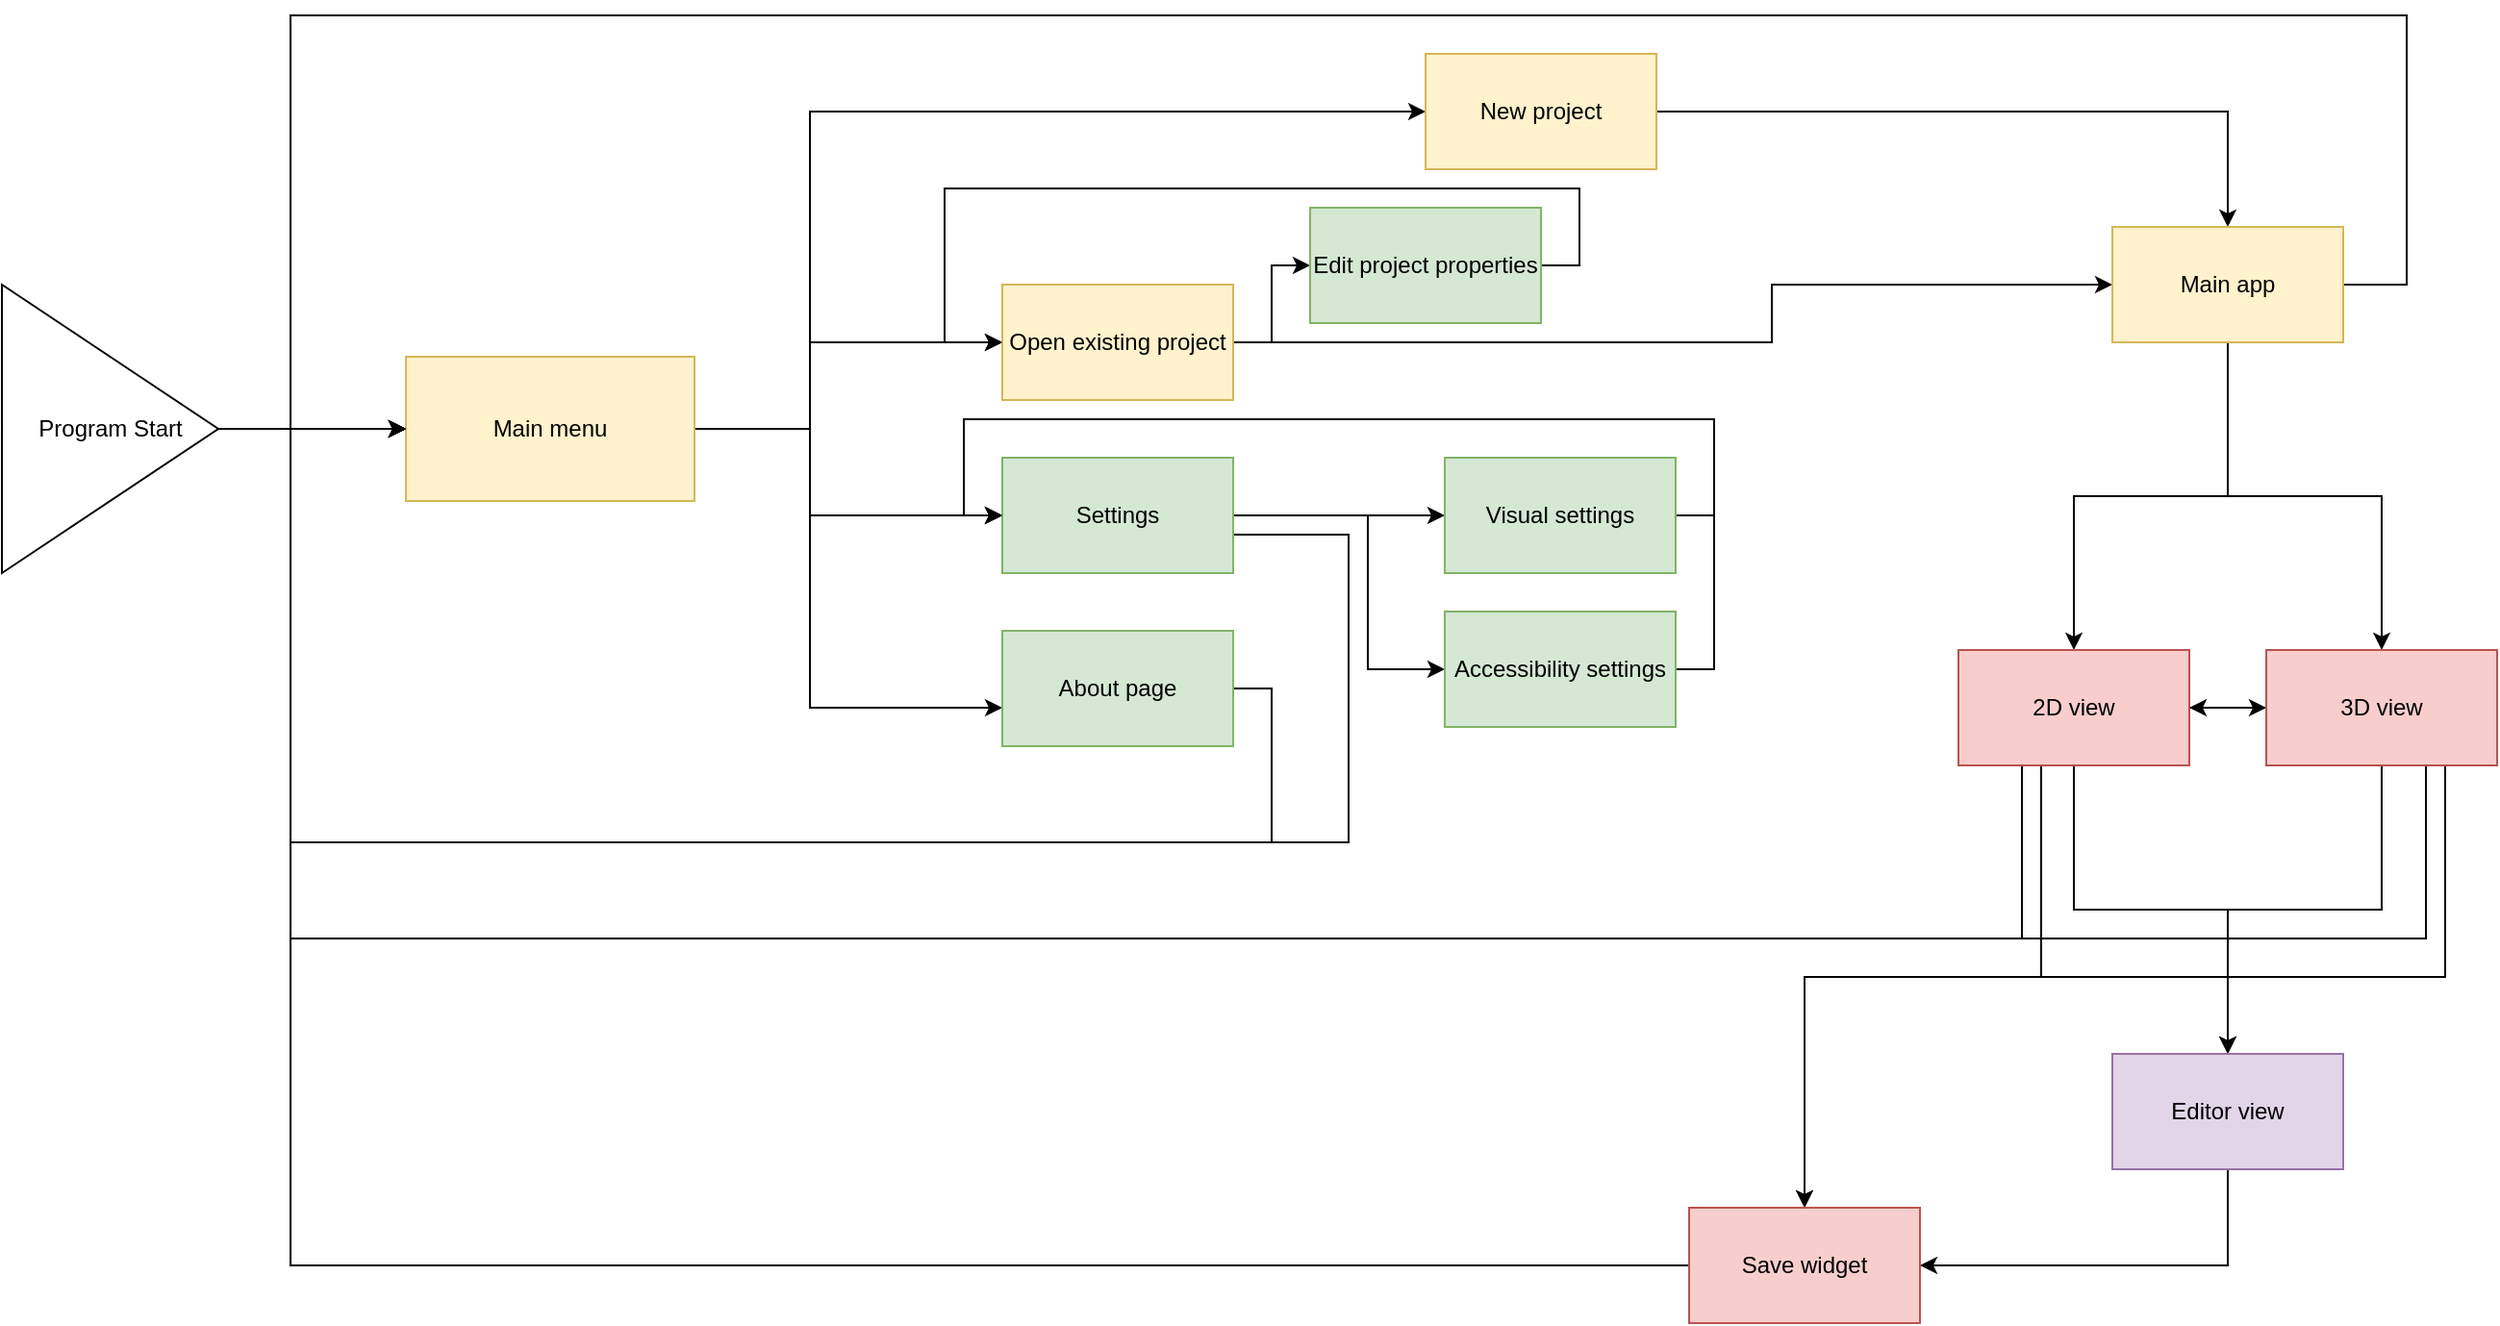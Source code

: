 <mxfile version="16.4.11" type="device" pages="11"><diagram id="y1HjKRMBmJmmDOGpvorN" name="Screen manager"><mxGraphModel dx="2130" dy="1148" grid="1" gridSize="10" guides="1" tooltips="1" connect="1" arrows="1" fold="1" page="0" pageScale="1" pageWidth="827" pageHeight="1169" math="1" shadow="0"><root><mxCell id="0"/><mxCell id="1" parent="0"/><mxCell id="hxnYhVy_Qa4p-ToIlLYA-4" value="" style="edgeStyle=orthogonalEdgeStyle;rounded=0;orthogonalLoop=1;jettySize=auto;html=1;" parent="1" source="hxnYhVy_Qa4p-ToIlLYA-1" target="hxnYhVy_Qa4p-ToIlLYA-3" edge="1"><mxGeometry relative="1" as="geometry"/></mxCell><mxCell id="hxnYhVy_Qa4p-ToIlLYA-1" value="Program Start" style="triangle;whiteSpace=wrap;html=1;" parent="1" vertex="1"><mxGeometry x="-50" y="460" width="112.5" height="150" as="geometry"/></mxCell><mxCell id="hxnYhVy_Qa4p-ToIlLYA-6" value="" style="edgeStyle=orthogonalEdgeStyle;rounded=0;orthogonalLoop=1;jettySize=auto;html=1;" parent="1" source="hxnYhVy_Qa4p-ToIlLYA-3" target="hxnYhVy_Qa4p-ToIlLYA-5" edge="1"><mxGeometry relative="1" as="geometry"><Array as="points"><mxPoint x="370" y="535"/><mxPoint x="370" y="370"/></Array></mxGeometry></mxCell><mxCell id="hxnYhVy_Qa4p-ToIlLYA-8" value="" style="edgeStyle=orthogonalEdgeStyle;rounded=0;orthogonalLoop=1;jettySize=auto;html=1;" parent="1" source="hxnYhVy_Qa4p-ToIlLYA-3" target="hxnYhVy_Qa4p-ToIlLYA-7" edge="1"><mxGeometry relative="1" as="geometry"><Array as="points"><mxPoint x="370" y="535"/><mxPoint x="370" y="490"/></Array></mxGeometry></mxCell><mxCell id="hxnYhVy_Qa4p-ToIlLYA-14" value="" style="edgeStyle=orthogonalEdgeStyle;rounded=0;orthogonalLoop=1;jettySize=auto;html=1;" parent="1" source="hxnYhVy_Qa4p-ToIlLYA-3" target="hxnYhVy_Qa4p-ToIlLYA-13" edge="1"><mxGeometry relative="1" as="geometry"><Array as="points"><mxPoint x="370" y="535"/><mxPoint x="370" y="580"/></Array></mxGeometry></mxCell><mxCell id="7dcjgHLejTsCXaZJ43g9-2" value="" style="edgeStyle=orthogonalEdgeStyle;rounded=0;comic=0;sketch=0;orthogonalLoop=1;jettySize=auto;html=1;fontSize=44;strokeColor=default;elbow=vertical;" parent="1" source="hxnYhVy_Qa4p-ToIlLYA-3" target="7dcjgHLejTsCXaZJ43g9-1" edge="1"><mxGeometry relative="1" as="geometry"><Array as="points"><mxPoint x="370" y="535"/><mxPoint x="370" y="680"/></Array></mxGeometry></mxCell><mxCell id="hxnYhVy_Qa4p-ToIlLYA-3" value="Main menu" style="whiteSpace=wrap;html=1;fillColor=#fff2cc;strokeColor=#d6b656;" parent="1" vertex="1"><mxGeometry x="160" y="497.5" width="150" height="75" as="geometry"/></mxCell><mxCell id="hxnYhVy_Qa4p-ToIlLYA-18" value="" style="edgeStyle=orthogonalEdgeStyle;rounded=0;orthogonalLoop=1;jettySize=auto;html=1;" parent="1" source="hxnYhVy_Qa4p-ToIlLYA-5" target="hxnYhVy_Qa4p-ToIlLYA-22" edge="1"><mxGeometry relative="1" as="geometry"><mxPoint x="837" y="370" as="targetPoint"/></mxGeometry></mxCell><mxCell id="hxnYhVy_Qa4p-ToIlLYA-5" value="New project" style="whiteSpace=wrap;html=1;fillColor=#fff2cc;strokeColor=#d6b656;" parent="1" vertex="1"><mxGeometry x="690" y="340" width="120" height="60" as="geometry"/></mxCell><mxCell id="hxnYhVy_Qa4p-ToIlLYA-20" value="" style="edgeStyle=orthogonalEdgeStyle;rounded=0;orthogonalLoop=1;jettySize=auto;html=1;entryX=0;entryY=0.5;entryDx=0;entryDy=0;" parent="1" source="hxnYhVy_Qa4p-ToIlLYA-7" target="hxnYhVy_Qa4p-ToIlLYA-22" edge="1"><mxGeometry relative="1" as="geometry"><mxPoint x="837" y="490" as="targetPoint"/><Array as="points"><mxPoint x="870" y="490"/><mxPoint x="870" y="460"/></Array></mxGeometry></mxCell><mxCell id="tnDXb7XTvBPzrArsAJVs-2" value="" style="edgeStyle=orthogonalEdgeStyle;rounded=0;orthogonalLoop=1;jettySize=auto;html=1;fontSize=35;" parent="1" source="hxnYhVy_Qa4p-ToIlLYA-7" target="tnDXb7XTvBPzrArsAJVs-1" edge="1"><mxGeometry relative="1" as="geometry"/></mxCell><mxCell id="hxnYhVy_Qa4p-ToIlLYA-7" value="Open existing project" style="whiteSpace=wrap;html=1;fillColor=#fff2cc;strokeColor=#d6b656;" parent="1" vertex="1"><mxGeometry x="470" y="460" width="120" height="60" as="geometry"/></mxCell><mxCell id="hxnYhVy_Qa4p-ToIlLYA-15" style="edgeStyle=orthogonalEdgeStyle;rounded=0;orthogonalLoop=1;jettySize=auto;html=1;entryX=0;entryY=0.5;entryDx=0;entryDy=0;" parent="1" source="hxnYhVy_Qa4p-ToIlLYA-13" target="hxnYhVy_Qa4p-ToIlLYA-3" edge="1"><mxGeometry relative="1" as="geometry"><Array as="points"><mxPoint x="650" y="590"/><mxPoint x="650" y="750"/><mxPoint x="100" y="750"/><mxPoint x="100" y="535"/></Array></mxGeometry></mxCell><mxCell id="z9YUZSDEoYrI5wUQnAEl-3" value="" style="edgeStyle=orthogonalEdgeStyle;rounded=0;comic=0;sketch=0;orthogonalLoop=1;jettySize=auto;html=1;fontSize=44;strokeColor=default;elbow=vertical;" parent="1" source="hxnYhVy_Qa4p-ToIlLYA-13" target="z9YUZSDEoYrI5wUQnAEl-2" edge="1"><mxGeometry relative="1" as="geometry"/></mxCell><mxCell id="z9YUZSDEoYrI5wUQnAEl-5" value="" style="edgeStyle=orthogonalEdgeStyle;rounded=0;comic=0;sketch=0;orthogonalLoop=1;jettySize=auto;html=1;fontSize=44;strokeColor=default;elbow=vertical;" parent="1" source="hxnYhVy_Qa4p-ToIlLYA-13" target="z9YUZSDEoYrI5wUQnAEl-4" edge="1"><mxGeometry relative="1" as="geometry"><Array as="points"><mxPoint x="660" y="580"/><mxPoint x="660" y="660"/></Array></mxGeometry></mxCell><mxCell id="hxnYhVy_Qa4p-ToIlLYA-13" value="Settings" style="whiteSpace=wrap;html=1;fillColor=#d5e8d4;strokeColor=#82b366;" parent="1" vertex="1"><mxGeometry x="470" y="550" width="120" height="60" as="geometry"/></mxCell><mxCell id="hxnYhVy_Qa4p-ToIlLYA-26" value="" style="edgeStyle=orthogonalEdgeStyle;rounded=0;orthogonalLoop=1;jettySize=auto;html=1;fontSize=44;" parent="1" source="hxnYhVy_Qa4p-ToIlLYA-22" target="hxnYhVy_Qa4p-ToIlLYA-25" edge="1"><mxGeometry relative="1" as="geometry"/></mxCell><mxCell id="hxnYhVy_Qa4p-ToIlLYA-28" value="" style="edgeStyle=orthogonalEdgeStyle;rounded=0;orthogonalLoop=1;jettySize=auto;html=1;fontSize=44;" parent="1" source="hxnYhVy_Qa4p-ToIlLYA-22" target="hxnYhVy_Qa4p-ToIlLYA-27" edge="1"><mxGeometry relative="1" as="geometry"/></mxCell><mxCell id="hxnYhVy_Qa4p-ToIlLYA-29" style="edgeStyle=orthogonalEdgeStyle;rounded=0;orthogonalLoop=1;jettySize=auto;html=1;exitX=1;exitY=0.5;exitDx=0;exitDy=0;entryX=0;entryY=0.5;entryDx=0;entryDy=0;fontSize=44;" parent="1" source="hxnYhVy_Qa4p-ToIlLYA-22" target="hxnYhVy_Qa4p-ToIlLYA-3" edge="1"><mxGeometry relative="1" as="geometry"><Array as="points"><mxPoint x="1200" y="460"/><mxPoint x="1200" y="320"/><mxPoint x="100" y="320"/><mxPoint x="100" y="535"/></Array></mxGeometry></mxCell><mxCell id="hxnYhVy_Qa4p-ToIlLYA-22" value="Main app" style="whiteSpace=wrap;html=1;fillColor=#fff2cc;strokeColor=#d6b656;" parent="1" vertex="1"><mxGeometry x="1047" y="430" width="120" height="60" as="geometry"/></mxCell><mxCell id="hxnYhVy_Qa4p-ToIlLYA-31" style="edgeStyle=orthogonalEdgeStyle;rounded=0;orthogonalLoop=1;jettySize=auto;html=1;exitX=1;exitY=0.5;exitDx=0;exitDy=0;entryX=0;entryY=0.5;entryDx=0;entryDy=0;fontSize=44;" parent="1" source="hxnYhVy_Qa4p-ToIlLYA-25" target="hxnYhVy_Qa4p-ToIlLYA-27" edge="1"><mxGeometry relative="1" as="geometry"/></mxCell><mxCell id="hxnYhVy_Qa4p-ToIlLYA-34" style="edgeStyle=orthogonalEdgeStyle;rounded=0;orthogonalLoop=1;jettySize=auto;html=1;exitX=0.5;exitY=1;exitDx=0;exitDy=0;entryX=0.5;entryY=0;entryDx=0;entryDy=0;fontSize=44;" parent="1" source="hxnYhVy_Qa4p-ToIlLYA-25" target="hxnYhVy_Qa4p-ToIlLYA-32" edge="1"><mxGeometry relative="1" as="geometry"/></mxCell><mxCell id="hxnYhVy_Qa4p-ToIlLYA-35" style="edgeStyle=orthogonalEdgeStyle;rounded=0;orthogonalLoop=1;jettySize=auto;html=1;exitX=0.5;exitY=1;exitDx=0;exitDy=0;entryX=0;entryY=0.5;entryDx=0;entryDy=0;fontSize=44;" parent="1" source="hxnYhVy_Qa4p-ToIlLYA-25" target="hxnYhVy_Qa4p-ToIlLYA-3" edge="1"><mxGeometry relative="1" as="geometry"><Array as="points"><mxPoint x="1000" y="710"/><mxPoint x="1000" y="800"/><mxPoint x="100" y="800"/><mxPoint x="100" y="535"/></Array></mxGeometry></mxCell><mxCell id="hxnYhVy_Qa4p-ToIlLYA-39" style="edgeStyle=orthogonalEdgeStyle;rounded=0;orthogonalLoop=1;jettySize=auto;html=1;exitX=0.5;exitY=1;exitDx=0;exitDy=0;fontSize=44;" parent="1" source="hxnYhVy_Qa4p-ToIlLYA-25" edge="1"><mxGeometry relative="1" as="geometry"><mxPoint x="887" y="940" as="targetPoint"/><Array as="points"><mxPoint x="1010" y="710"/><mxPoint x="1010" y="820"/><mxPoint x="887" y="820"/></Array></mxGeometry></mxCell><mxCell id="hxnYhVy_Qa4p-ToIlLYA-25" value="2D view" style="whiteSpace=wrap;html=1;fillColor=#f8cecc;strokeColor=#b85450;" parent="1" vertex="1"><mxGeometry x="967" y="650" width="120" height="60" as="geometry"/></mxCell><mxCell id="hxnYhVy_Qa4p-ToIlLYA-30" style="edgeStyle=orthogonalEdgeStyle;rounded=0;orthogonalLoop=1;jettySize=auto;html=1;entryX=1;entryY=0.5;entryDx=0;entryDy=0;fontSize=44;" parent="1" source="hxnYhVy_Qa4p-ToIlLYA-27" target="hxnYhVy_Qa4p-ToIlLYA-25" edge="1"><mxGeometry relative="1" as="geometry"/></mxCell><mxCell id="hxnYhVy_Qa4p-ToIlLYA-33" value="" style="edgeStyle=orthogonalEdgeStyle;orthogonalLoop=1;jettySize=auto;html=1;fontSize=44;elbow=vertical;sketch=0;strokeColor=default;rounded=0;noJump=0;ignoreEdge=0;orthogonal=0;comic=0;" parent="1" source="hxnYhVy_Qa4p-ToIlLYA-27" target="hxnYhVy_Qa4p-ToIlLYA-32" edge="1"><mxGeometry relative="1" as="geometry"/></mxCell><mxCell id="hxnYhVy_Qa4p-ToIlLYA-36" style="edgeStyle=orthogonalEdgeStyle;rounded=0;orthogonalLoop=1;jettySize=auto;html=1;exitX=0.5;exitY=1;exitDx=0;exitDy=0;entryX=0;entryY=0.5;entryDx=0;entryDy=0;fontSize=44;" parent="1" source="hxnYhVy_Qa4p-ToIlLYA-27" target="hxnYhVy_Qa4p-ToIlLYA-3" edge="1"><mxGeometry relative="1" as="geometry"><Array as="points"><mxPoint x="1210" y="710"/><mxPoint x="1210" y="800"/><mxPoint x="100" y="800"/><mxPoint x="100" y="535"/></Array></mxGeometry></mxCell><mxCell id="hxnYhVy_Qa4p-ToIlLYA-38" value="" style="edgeStyle=orthogonalEdgeStyle;rounded=0;orthogonalLoop=1;jettySize=auto;html=1;fontSize=44;" parent="1" source="hxnYhVy_Qa4p-ToIlLYA-27" target="hxnYhVy_Qa4p-ToIlLYA-37" edge="1"><mxGeometry relative="1" as="geometry"><Array as="points"><mxPoint x="1220" y="820"/><mxPoint x="887" y="820"/></Array></mxGeometry></mxCell><mxCell id="hxnYhVy_Qa4p-ToIlLYA-27" value="3D view" style="whiteSpace=wrap;html=1;fillColor=#f8cecc;strokeColor=#b85450;" parent="1" vertex="1"><mxGeometry x="1127" y="650" width="120" height="60" as="geometry"/></mxCell><mxCell id="hxnYhVy_Qa4p-ToIlLYA-40" style="edgeStyle=orthogonalEdgeStyle;rounded=0;comic=0;sketch=0;orthogonalLoop=1;jettySize=auto;html=1;exitX=0.5;exitY=1;exitDx=0;exitDy=0;entryX=1;entryY=0.5;entryDx=0;entryDy=0;fontSize=44;strokeColor=default;elbow=vertical;" parent="1" source="hxnYhVy_Qa4p-ToIlLYA-32" target="hxnYhVy_Qa4p-ToIlLYA-37" edge="1"><mxGeometry relative="1" as="geometry"/></mxCell><mxCell id="hxnYhVy_Qa4p-ToIlLYA-32" value="Editor view" style="whiteSpace=wrap;html=1;fillColor=#e1d5e7;strokeColor=#9673a6;" parent="1" vertex="1"><mxGeometry x="1047" y="860" width="120" height="60" as="geometry"/></mxCell><mxCell id="hxnYhVy_Qa4p-ToIlLYA-41" style="edgeStyle=orthogonalEdgeStyle;rounded=0;comic=0;sketch=0;orthogonalLoop=1;jettySize=auto;html=1;exitX=0;exitY=0.5;exitDx=0;exitDy=0;entryX=0;entryY=0.5;entryDx=0;entryDy=0;fontSize=44;strokeColor=default;elbow=vertical;" parent="1" source="hxnYhVy_Qa4p-ToIlLYA-37" target="hxnYhVy_Qa4p-ToIlLYA-3" edge="1"><mxGeometry relative="1" as="geometry"><Array as="points"><mxPoint x="100" y="970"/><mxPoint x="100" y="535"/></Array></mxGeometry></mxCell><mxCell id="hxnYhVy_Qa4p-ToIlLYA-37" value="Save widget" style="whiteSpace=wrap;html=1;fillColor=#f8cecc;strokeColor=#b85450;" parent="1" vertex="1"><mxGeometry x="827" y="940" width="120" height="60" as="geometry"/></mxCell><mxCell id="7dcjgHLejTsCXaZJ43g9-4" style="edgeStyle=orthogonalEdgeStyle;rounded=0;comic=0;sketch=0;orthogonalLoop=1;jettySize=auto;html=1;fontSize=44;strokeColor=default;elbow=vertical;entryX=0;entryY=0.5;entryDx=0;entryDy=0;" parent="1" source="7dcjgHLejTsCXaZJ43g9-1" target="hxnYhVy_Qa4p-ToIlLYA-3" edge="1"><mxGeometry relative="1" as="geometry"><mxPoint x="110" y="630" as="targetPoint"/><Array as="points"><mxPoint x="610" y="670"/><mxPoint x="610" y="750"/><mxPoint x="100" y="750"/><mxPoint x="100" y="535"/></Array></mxGeometry></mxCell><mxCell id="7dcjgHLejTsCXaZJ43g9-1" value="About page" style="whiteSpace=wrap;html=1;fillColor=#d5e8d4;strokeColor=#82b366;" parent="1" vertex="1"><mxGeometry x="470" y="640" width="120" height="60" as="geometry"/></mxCell><mxCell id="z9YUZSDEoYrI5wUQnAEl-6" style="edgeStyle=orthogonalEdgeStyle;rounded=0;comic=0;sketch=0;orthogonalLoop=1;jettySize=auto;html=1;exitX=1;exitY=0.5;exitDx=0;exitDy=0;entryX=0;entryY=0.5;entryDx=0;entryDy=0;fontSize=44;strokeColor=default;elbow=vertical;" parent="1" source="z9YUZSDEoYrI5wUQnAEl-2" target="hxnYhVy_Qa4p-ToIlLYA-13" edge="1"><mxGeometry relative="1" as="geometry"><Array as="points"><mxPoint x="840" y="580"/><mxPoint x="840" y="530"/><mxPoint x="450" y="530"/><mxPoint x="450" y="580"/></Array></mxGeometry></mxCell><mxCell id="z9YUZSDEoYrI5wUQnAEl-2" value="Visual settings" style="whiteSpace=wrap;html=1;fillColor=#d5e8d4;strokeColor=#82b366;" parent="1" vertex="1"><mxGeometry x="700" y="550" width="120" height="60" as="geometry"/></mxCell><mxCell id="z9YUZSDEoYrI5wUQnAEl-7" style="edgeStyle=orthogonalEdgeStyle;rounded=0;comic=0;sketch=0;orthogonalLoop=1;jettySize=auto;html=1;exitX=1;exitY=0.5;exitDx=0;exitDy=0;fontSize=44;strokeColor=default;elbow=vertical;" parent="1" source="z9YUZSDEoYrI5wUQnAEl-4" edge="1"><mxGeometry relative="1" as="geometry"><mxPoint x="470" y="580" as="targetPoint"/><Array as="points"><mxPoint x="840" y="660"/><mxPoint x="840" y="530"/><mxPoint x="450" y="530"/><mxPoint x="450" y="580"/></Array></mxGeometry></mxCell><mxCell id="z9YUZSDEoYrI5wUQnAEl-4" value="Accessibility settings" style="whiteSpace=wrap;html=1;fillColor=#d5e8d4;strokeColor=#82b366;" parent="1" vertex="1"><mxGeometry x="700" y="630" width="120" height="60" as="geometry"/></mxCell><mxCell id="tnDXb7XTvBPzrArsAJVs-3" style="edgeStyle=orthogonalEdgeStyle;rounded=0;orthogonalLoop=1;jettySize=auto;html=1;entryX=0;entryY=0.5;entryDx=0;entryDy=0;fontSize=35;" parent="1" source="tnDXb7XTvBPzrArsAJVs-1" target="hxnYhVy_Qa4p-ToIlLYA-7" edge="1"><mxGeometry relative="1" as="geometry"><Array as="points"><mxPoint x="770" y="450"/><mxPoint x="770" y="410"/><mxPoint x="440" y="410"/><mxPoint x="440" y="490"/></Array></mxGeometry></mxCell><mxCell id="tnDXb7XTvBPzrArsAJVs-1" value="Edit project properties" style="whiteSpace=wrap;html=1;fillColor=#d5e8d4;strokeColor=#82b366;" parent="1" vertex="1"><mxGeometry x="630" y="420" width="120" height="60" as="geometry"/></mxCell></root></mxGraphModel></diagram><diagram id="YHxb8Wq1LGtLLouCogWO" name="Main Menu"><mxGraphModel dx="1298" dy="861" grid="1" gridSize="10" guides="1" tooltips="1" connect="1" arrows="1" fold="1" page="1" pageScale="1" pageWidth="827" pageHeight="1169" math="0" shadow="0"><root><mxCell id="ByZqfT-NYa6IWPlVlSL2-0"/><mxCell id="ByZqfT-NYa6IWPlVlSL2-1" parent="ByZqfT-NYa6IWPlVlSL2-0"/><mxCell id="ByZqfT-NYa6IWPlVlSL2-4" value="" style="swimlane;startSize=0;fontSize=44;" parent="ByZqfT-NYa6IWPlVlSL2-1" vertex="1"><mxGeometry width="1080" height="720" as="geometry"><mxRectangle width="50" height="40" as="alternateBounds"/></mxGeometry></mxCell><mxCell id="ByZqfT-NYa6IWPlVlSL2-6" value="New Project" style="rounded=1;whiteSpace=wrap;html=1;fontSize=44;" parent="ByZqfT-NYa6IWPlVlSL2-4" vertex="1"><mxGeometry x="415" y="200" width="250" height="120" as="geometry"/></mxCell><mxCell id="ByZqfT-NYa6IWPlVlSL2-7" value="Open Project" style="rounded=1;whiteSpace=wrap;html=1;fontSize=44;" parent="ByZqfT-NYa6IWPlVlSL2-4" vertex="1"><mxGeometry x="415" y="360" width="250" height="120" as="geometry"/></mxCell><mxCell id="ByZqfT-NYa6IWPlVlSL2-8" value="Settings" style="rounded=1;whiteSpace=wrap;html=1;fontSize=44;" parent="ByZqfT-NYa6IWPlVlSL2-4" vertex="1"><mxGeometry x="415" y="524.5" width="250" height="120" as="geometry"/></mxCell><mxCell id="ByZqfT-NYa6IWPlVlSL2-9" value="Quit" style="rounded=1;whiteSpace=wrap;html=1;fontSize=44;" parent="ByZqfT-NYa6IWPlVlSL2-4" vertex="1"><mxGeometry x="940" y="644.5" width="120" height="60" as="geometry"/></mxCell><mxCell id="ByZqfT-NYa6IWPlVlSL2-10" value="Logo" style="rounded=0;whiteSpace=wrap;html=1;fontSize=44;" parent="ByZqfT-NYa6IWPlVlSL2-4" vertex="1"><mxGeometry x="415" y="10" width="250" height="170" as="geometry"/></mxCell><mxCell id="ByZqfT-NYa6IWPlVlSL2-11" value="About" style="rounded=1;whiteSpace=wrap;html=1;fontSize=44;" parent="ByZqfT-NYa6IWPlVlSL2-4" vertex="1"><mxGeometry x="940" y="10" width="120" height="60" as="geometry"/></mxCell></root></mxGraphModel></diagram><diagram id="GUuLk0sWWdbYy9drwkF8" name="Settings"><mxGraphModel dx="1483" dy="984" grid="1" gridSize="10" guides="1" tooltips="1" connect="1" arrows="1" fold="1" page="1" pageScale="1" pageWidth="827" pageHeight="1169" math="0" shadow="0"><root><mxCell id="FUbFAXUJCERLR2pTmydD-0"/><mxCell id="FUbFAXUJCERLR2pTmydD-1" parent="FUbFAXUJCERLR2pTmydD-0"/><mxCell id="C2yXPKMaesrYYUX-etZh-0" value="" style="swimlane;startSize=0;fontSize=44;" parent="FUbFAXUJCERLR2pTmydD-1" vertex="1"><mxGeometry width="1080" height="720" as="geometry"><mxRectangle width="50" height="40" as="alternateBounds"/></mxGeometry></mxCell><mxCell id="C2yXPKMaesrYYUX-etZh-1" value="Visual Settings" style="rounded=1;whiteSpace=wrap;html=1;fontSize=44;" parent="C2yXPKMaesrYYUX-etZh-0" vertex="1"><mxGeometry x="362.92" y="130" width="354.17" height="170" as="geometry"/></mxCell><mxCell id="C2yXPKMaesrYYUX-etZh-2" value="Accessibility Settings" style="rounded=1;whiteSpace=wrap;html=1;fontSize=44;" parent="C2yXPKMaesrYYUX-etZh-0" vertex="1"><mxGeometry x="360.92" y="390" width="354.16" height="170" as="geometry"/></mxCell><mxCell id="C2yXPKMaesrYYUX-etZh-4" value="Back" style="rounded=1;whiteSpace=wrap;html=1;fontSize=44;" parent="C2yXPKMaesrYYUX-etZh-0" vertex="1"><mxGeometry x="30" y="30" width="120" height="60" as="geometry"/></mxCell></root></mxGraphModel></diagram><diagram id="8zkNwHPFPgKMUsjCsVjn" name="Visual Settings"><mxGraphModel dx="1730" dy="1148" grid="1" gridSize="10" guides="1" tooltips="1" connect="1" arrows="1" fold="1" page="1" pageScale="1" pageWidth="827" pageHeight="1169" math="0" shadow="0"><root><mxCell id="8rDiQw8MHeIOmOzPmqa8-0"/><mxCell id="8rDiQw8MHeIOmOzPmqa8-1" parent="8rDiQw8MHeIOmOzPmqa8-0"/><mxCell id="KJS3l0QDS6gvze_eFKP1-0" value="" style="swimlane;startSize=0;fontSize=44;" parent="8rDiQw8MHeIOmOzPmqa8-1" vertex="1"><mxGeometry width="1080" height="720" as="geometry"><mxRectangle width="50" height="40" as="alternateBounds"/></mxGeometry></mxCell><mxCell id="KJS3l0QDS6gvze_eFKP1-3" value="Back" style="rounded=1;whiteSpace=wrap;html=1;fontSize=44;" parent="KJS3l0QDS6gvze_eFKP1-0" vertex="1"><mxGeometry x="30" y="30" width="120" height="60" as="geometry"/></mxCell><mxCell id="KJS3l0QDS6gvze_eFKP1-5" value="" style="verticalLabelPosition=bottom;shadow=0;dashed=0;align=center;html=1;verticalAlign=top;strokeWidth=1;shape=mxgraph.mockup.navigation.scrollBar;barPos=20;fillColor2=#000000;strokeColor2=none;direction=north;fontSize=44;" parent="KJS3l0QDS6gvze_eFKP1-0" vertex="1"><mxGeometry x="1020" y="30" width="20" height="670" as="geometry"/></mxCell><mxCell id="KJS3l0QDS6gvze_eFKP1-7" value="Option" style="shape=trapezoid;perimeter=trapezoidPerimeter;whiteSpace=wrap;html=1;fixedSize=1;fontSize=44;" parent="KJS3l0QDS6gvze_eFKP1-0" vertex="1"><mxGeometry x="670" y="200" width="230" height="60" as="geometry"/></mxCell><mxCell id="KJS3l0QDS6gvze_eFKP1-8" value="Label" style="shape=ext;double=1;rounded=0;whiteSpace=wrap;html=1;fontSize=44;" parent="KJS3l0QDS6gvze_eFKP1-0" vertex="1"><mxGeometry x="50" y="200" width="240" height="60" as="geometry"/></mxCell><mxCell id="KJS3l0QDS6gvze_eFKP1-9" value="Option" style="shape=trapezoid;perimeter=trapezoidPerimeter;whiteSpace=wrap;html=1;fixedSize=1;fontSize=44;" parent="KJS3l0QDS6gvze_eFKP1-0" vertex="1"><mxGeometry x="670" y="280" width="230" height="60" as="geometry"/></mxCell><mxCell id="KJS3l0QDS6gvze_eFKP1-10" value="Label" style="shape=ext;double=1;rounded=0;whiteSpace=wrap;html=1;fontSize=44;" parent="KJS3l0QDS6gvze_eFKP1-0" vertex="1"><mxGeometry x="50" y="280" width="240" height="60" as="geometry"/></mxCell><mxCell id="KJS3l0QDS6gvze_eFKP1-11" value="Option" style="shape=trapezoid;perimeter=trapezoidPerimeter;whiteSpace=wrap;html=1;fixedSize=1;fontSize=44;" parent="KJS3l0QDS6gvze_eFKP1-0" vertex="1"><mxGeometry x="670" y="360" width="230" height="60" as="geometry"/></mxCell><mxCell id="KJS3l0QDS6gvze_eFKP1-12" value="Label" style="shape=ext;double=1;rounded=0;whiteSpace=wrap;html=1;fontSize=44;" parent="KJS3l0QDS6gvze_eFKP1-0" vertex="1"><mxGeometry x="50" y="360" width="240" height="60" as="geometry"/></mxCell><mxCell id="KJS3l0QDS6gvze_eFKP1-13" value="Option" style="shape=trapezoid;perimeter=trapezoidPerimeter;whiteSpace=wrap;html=1;fixedSize=1;fontSize=44;" parent="KJS3l0QDS6gvze_eFKP1-0" vertex="1"><mxGeometry x="670" y="440" width="230" height="60" as="geometry"/></mxCell><mxCell id="KJS3l0QDS6gvze_eFKP1-14" value="Label" style="shape=ext;double=1;rounded=0;whiteSpace=wrap;html=1;fontSize=44;" parent="KJS3l0QDS6gvze_eFKP1-0" vertex="1"><mxGeometry x="50" y="440" width="240" height="60" as="geometry"/></mxCell><mxCell id="KJS3l0QDS6gvze_eFKP1-15" value="Option" style="shape=trapezoid;perimeter=trapezoidPerimeter;whiteSpace=wrap;html=1;fixedSize=1;fontSize=44;" parent="KJS3l0QDS6gvze_eFKP1-0" vertex="1"><mxGeometry x="670" y="520" width="230" height="60" as="geometry"/></mxCell><mxCell id="KJS3l0QDS6gvze_eFKP1-16" value="Label" style="shape=ext;double=1;rounded=0;whiteSpace=wrap;html=1;fontSize=44;" parent="KJS3l0QDS6gvze_eFKP1-0" vertex="1"><mxGeometry x="50" y="520" width="240" height="60" as="geometry"/></mxCell><mxCell id="t98L6jEALq2shIUJw4-6-0" value="&lt;font style=&quot;font-size: 61px&quot;&gt;2D&lt;/font&gt;" style="text;strokeColor=none;fillColor=none;html=1;fontSize=24;fontStyle=1;verticalAlign=middle;align=center;" parent="KJS3l0QDS6gvze_eFKP1-0" vertex="1"><mxGeometry x="370" y="80" width="226" height="120" as="geometry"/></mxCell><mxCell id="t98L6jEALq2shIUJw4-6-1" value="" style="line;strokeWidth=2;html=1;fontSize=61;" parent="KJS3l0QDS6gvze_eFKP1-0" vertex="1"><mxGeometry x="50" y="180" width="858" height="10" as="geometry"/></mxCell><mxCell id="t98L6jEALq2shIUJw4-6-2" value="&lt;font style=&quot;font-size: 61px&quot;&gt;3D&lt;/font&gt;" style="text;strokeColor=none;fillColor=none;html=1;fontSize=24;fontStyle=1;verticalAlign=middle;align=center;" parent="KJS3l0QDS6gvze_eFKP1-0" vertex="1"><mxGeometry x="374" y="550" width="226" height="120" as="geometry"/></mxCell><mxCell id="t98L6jEALq2shIUJw4-6-3" value="" style="line;strokeWidth=2;html=1;fontSize=61;" parent="KJS3l0QDS6gvze_eFKP1-0" vertex="1"><mxGeometry x="54" y="650" width="858" height="10" as="geometry"/></mxCell><mxCell id="AuRYKDrz5uhNW-oPUKRn-0" value="" style="swimlane;startSize=0;fontSize=61;" parent="8rDiQw8MHeIOmOzPmqa8-1" vertex="1"><mxGeometry x="30" y="110" width="950" height="590" as="geometry"><mxRectangle x="30" y="110" width="50" height="40" as="alternateBounds"/></mxGeometry></mxCell></root></mxGraphModel></diagram><diagram id="GorCS-yD7EzuiOoIuhkR" name="Accessibility Settings"><mxGraphModel dx="1887" dy="1253" grid="1" gridSize="10" guides="1" tooltips="1" connect="1" arrows="1" fold="1" page="1" pageScale="1" pageWidth="827" pageHeight="1169" math="0" shadow="0"><root><mxCell id="xlXR1Ywes91utxUVo3vW-0"/><mxCell id="xlXR1Ywes91utxUVo3vW-1" parent="xlXR1Ywes91utxUVo3vW-0"/><mxCell id="xlXR1Ywes91utxUVo3vW-2" value="" style="swimlane;startSize=0;fontSize=44;" parent="xlXR1Ywes91utxUVo3vW-1" vertex="1"><mxGeometry width="1080" height="720" as="geometry"><mxRectangle width="50" height="40" as="alternateBounds"/></mxGeometry></mxCell><mxCell id="xlXR1Ywes91utxUVo3vW-3" value="Back" style="rounded=1;whiteSpace=wrap;html=1;fontSize=44;" parent="xlXR1Ywes91utxUVo3vW-2" vertex="1"><mxGeometry x="30" y="30" width="120" height="60" as="geometry"/></mxCell><mxCell id="xlXR1Ywes91utxUVo3vW-5" value="" style="verticalLabelPosition=bottom;shadow=0;dashed=0;align=center;html=1;verticalAlign=top;strokeWidth=1;shape=mxgraph.mockup.navigation.scrollBar;barPos=20;fillColor2=#000000;strokeColor2=none;direction=north;fontSize=44;" parent="xlXR1Ywes91utxUVo3vW-2" vertex="1"><mxGeometry x="1020" y="30" width="20" height="670" as="geometry"/></mxCell><mxCell id="x8_sI_Zy1aUJhyLWTf7p-0" value="" style="swimlane;startSize=0;fontSize=61;" parent="xlXR1Ywes91utxUVo3vW-2" vertex="1"><mxGeometry x="30" y="110" width="950" height="590" as="geometry"><mxRectangle x="30" y="110" width="50" height="40" as="alternateBounds"/></mxGeometry></mxCell><mxCell id="xlXR1Ywes91utxUVo3vW-4" value="Option" style="shape=trapezoid;perimeter=trapezoidPerimeter;whiteSpace=wrap;html=1;fixedSize=1;fontSize=44;" parent="xlXR1Ywes91utxUVo3vW-2" vertex="1"><mxGeometry x="670" y="120" width="230" height="60" as="geometry"/></mxCell><mxCell id="xlXR1Ywes91utxUVo3vW-6" value="Label" style="shape=ext;double=1;rounded=0;whiteSpace=wrap;html=1;fontSize=44;" parent="xlXR1Ywes91utxUVo3vW-2" vertex="1"><mxGeometry x="50" y="120" width="240" height="60" as="geometry"/></mxCell><mxCell id="xlXR1Ywes91utxUVo3vW-7" value="Option" style="shape=trapezoid;perimeter=trapezoidPerimeter;whiteSpace=wrap;html=1;fixedSize=1;fontSize=44;" parent="xlXR1Ywes91utxUVo3vW-2" vertex="1"><mxGeometry x="670" y="200" width="230" height="60" as="geometry"/></mxCell><mxCell id="xlXR1Ywes91utxUVo3vW-8" value="Label" style="shape=ext;double=1;rounded=0;whiteSpace=wrap;html=1;fontSize=44;" parent="xlXR1Ywes91utxUVo3vW-2" vertex="1"><mxGeometry x="50" y="200" width="240" height="60" as="geometry"/></mxCell><mxCell id="xlXR1Ywes91utxUVo3vW-9" value="Option" style="shape=trapezoid;perimeter=trapezoidPerimeter;whiteSpace=wrap;html=1;fixedSize=1;fontSize=44;" parent="xlXR1Ywes91utxUVo3vW-2" vertex="1"><mxGeometry x="670" y="280" width="230" height="60" as="geometry"/></mxCell><mxCell id="xlXR1Ywes91utxUVo3vW-10" value="Label" style="shape=ext;double=1;rounded=0;whiteSpace=wrap;html=1;fontSize=44;" parent="xlXR1Ywes91utxUVo3vW-2" vertex="1"><mxGeometry x="50" y="280" width="240" height="60" as="geometry"/></mxCell><mxCell id="xlXR1Ywes91utxUVo3vW-11" value="Option" style="shape=trapezoid;perimeter=trapezoidPerimeter;whiteSpace=wrap;html=1;fixedSize=1;fontSize=44;" parent="xlXR1Ywes91utxUVo3vW-2" vertex="1"><mxGeometry x="670" y="360" width="230" height="60" as="geometry"/></mxCell><mxCell id="xlXR1Ywes91utxUVo3vW-12" value="Label" style="shape=ext;double=1;rounded=0;whiteSpace=wrap;html=1;fontSize=44;" parent="xlXR1Ywes91utxUVo3vW-2" vertex="1"><mxGeometry x="50" y="360" width="240" height="60" as="geometry"/></mxCell><mxCell id="xlXR1Ywes91utxUVo3vW-13" value="Option" style="shape=trapezoid;perimeter=trapezoidPerimeter;whiteSpace=wrap;html=1;fixedSize=1;fontSize=44;" parent="xlXR1Ywes91utxUVo3vW-2" vertex="1"><mxGeometry x="670" y="440" width="230" height="60" as="geometry"/></mxCell><mxCell id="xlXR1Ywes91utxUVo3vW-14" value="Label" style="shape=ext;double=1;rounded=0;whiteSpace=wrap;html=1;fontSize=44;" parent="xlXR1Ywes91utxUVo3vW-2" vertex="1"><mxGeometry x="50" y="440" width="240" height="60" as="geometry"/></mxCell><mxCell id="xlXR1Ywes91utxUVo3vW-15" value="Option" style="shape=trapezoid;perimeter=trapezoidPerimeter;whiteSpace=wrap;html=1;fixedSize=1;fontSize=44;" parent="xlXR1Ywes91utxUVo3vW-2" vertex="1"><mxGeometry x="670" y="520" width="230" height="60" as="geometry"/></mxCell><mxCell id="xlXR1Ywes91utxUVo3vW-16" value="Label" style="shape=ext;double=1;rounded=0;whiteSpace=wrap;html=1;fontSize=44;" parent="xlXR1Ywes91utxUVo3vW-2" vertex="1"><mxGeometry x="50" y="520" width="240" height="60" as="geometry"/></mxCell><mxCell id="xlXR1Ywes91utxUVo3vW-17" value="Option" style="shape=trapezoid;perimeter=trapezoidPerimeter;whiteSpace=wrap;html=1;fixedSize=1;fontSize=44;" parent="xlXR1Ywes91utxUVo3vW-2" vertex="1"><mxGeometry x="670" y="600" width="230" height="60" as="geometry"/></mxCell><mxCell id="xlXR1Ywes91utxUVo3vW-18" value="Label" style="shape=ext;double=1;rounded=0;whiteSpace=wrap;html=1;fontSize=44;" parent="xlXR1Ywes91utxUVo3vW-2" vertex="1"><mxGeometry x="50" y="600" width="240" height="60" as="geometry"/></mxCell></root></mxGraphModel></diagram><diagram id="3Qs4qT1ZG_JYWCdZ9M6T" name="About"><mxGraphModel dx="1384" dy="919" grid="1" gridSize="10" guides="1" tooltips="1" connect="1" arrows="1" fold="1" page="1" pageScale="1" pageWidth="827" pageHeight="1169" math="0" shadow="0"><root><mxCell id="DxoWOO_-bhIfjy5GCNLm-0"/><mxCell id="DxoWOO_-bhIfjy5GCNLm-1" parent="DxoWOO_-bhIfjy5GCNLm-0"/><mxCell id="DxoWOO_-bhIfjy5GCNLm-2" value="" style="swimlane;startSize=0;fontSize=44;" parent="DxoWOO_-bhIfjy5GCNLm-1" vertex="1"><mxGeometry width="1080" height="720" as="geometry"><mxRectangle width="50" height="40" as="alternateBounds"/></mxGeometry></mxCell><mxCell id="DxoWOO_-bhIfjy5GCNLm-5" value="Back" style="rounded=1;whiteSpace=wrap;html=1;fontSize=44;" parent="DxoWOO_-bhIfjy5GCNLm-2" vertex="1"><mxGeometry x="30" y="30" width="120" height="60" as="geometry"/></mxCell><mxCell id="DxoWOO_-bhIfjy5GCNLm-6" value="About and credits text" style="rounded=0;whiteSpace=wrap;html=1;fontSize=61;" parent="DxoWOO_-bhIfjy5GCNLm-2" vertex="1"><mxGeometry x="150" y="120" width="810" height="570" as="geometry"/></mxCell></root></mxGraphModel></diagram><diagram id="Jrj1oc9xuv5RLvzIfutG" name="Open existing project"><mxGraphModel dx="1730" dy="1148" grid="1" gridSize="10" guides="1" tooltips="1" connect="1" arrows="1" fold="1" page="1" pageScale="1" pageWidth="827" pageHeight="1169" math="0" shadow="0"><root><mxCell id="4G4gcfNNePqY2xTqdkYn-0"/><mxCell id="4G4gcfNNePqY2xTqdkYn-1" parent="4G4gcfNNePqY2xTqdkYn-0"/><mxCell id="w5Eqwfx-o9U8o69mYhrf-0" value="" style="swimlane;startSize=0;fontSize=44;" parent="4G4gcfNNePqY2xTqdkYn-1" vertex="1"><mxGeometry width="1080" height="720" as="geometry"><mxRectangle width="50" height="40" as="alternateBounds"/></mxGeometry></mxCell><mxCell id="w5Eqwfx-o9U8o69mYhrf-1" value="Back" style="rounded=1;whiteSpace=wrap;html=1;fontSize=44;" parent="w5Eqwfx-o9U8o69mYhrf-0" vertex="1"><mxGeometry x="30" y="30" width="120" height="60" as="geometry"/></mxCell><mxCell id="w5Eqwfx-o9U8o69mYhrf-2" value="" style="verticalLabelPosition=bottom;shadow=0;dashed=0;align=center;html=1;verticalAlign=top;strokeWidth=1;shape=mxgraph.mockup.navigation.scrollBar;barPos=97.642;fillColor2=#000000;strokeColor2=none;direction=north;fontSize=44;" parent="w5Eqwfx-o9U8o69mYhrf-0" vertex="1"><mxGeometry x="1020" y="110" width="20" height="520" as="geometry"/></mxCell><mxCell id="w5Eqwfx-o9U8o69mYhrf-3" value="" style="swimlane;startSize=0;fontSize=61;" parent="w5Eqwfx-o9U8o69mYhrf-0" vertex="1"><mxGeometry x="30" y="110" width="950" height="520" as="geometry"><mxRectangle x="30" y="110" width="50" height="40" as="alternateBounds"/></mxGeometry></mxCell><mxCell id="w5Eqwfx-o9U8o69mYhrf-26" value="World" style="rounded=1;whiteSpace=wrap;html=1;fontSize=35;" parent="w5Eqwfx-o9U8o69mYhrf-3" vertex="1"><mxGeometry x="20" y="40" width="910" height="60" as="geometry"/></mxCell><mxCell id="w5Eqwfx-o9U8o69mYhrf-28" value="World" style="rounded=1;whiteSpace=wrap;html=1;fontSize=35;" parent="w5Eqwfx-o9U8o69mYhrf-3" vertex="1"><mxGeometry x="20" y="110" width="910" height="60" as="geometry"/></mxCell><mxCell id="w5Eqwfx-o9U8o69mYhrf-29" value="World" style="rounded=1;whiteSpace=wrap;html=1;fontSize=35;" parent="w5Eqwfx-o9U8o69mYhrf-3" vertex="1"><mxGeometry x="20" y="180" width="910" height="60" as="geometry"/></mxCell><mxCell id="w5Eqwfx-o9U8o69mYhrf-30" value="World" style="rounded=1;whiteSpace=wrap;html=1;fontSize=35;" parent="w5Eqwfx-o9U8o69mYhrf-3" vertex="1"><mxGeometry x="20" y="250" width="910" height="60" as="geometry"/></mxCell><mxCell id="w5Eqwfx-o9U8o69mYhrf-31" value="World" style="rounded=1;whiteSpace=wrap;html=1;fontSize=35;" parent="w5Eqwfx-o9U8o69mYhrf-3" vertex="1"><mxGeometry x="20" y="320" width="910" height="60" as="geometry"/></mxCell><mxCell id="w5Eqwfx-o9U8o69mYhrf-32" value="World" style="rounded=1;whiteSpace=wrap;html=1;fontSize=35;" parent="w5Eqwfx-o9U8o69mYhrf-3" vertex="1"><mxGeometry x="20" y="390" width="910" height="60" as="geometry"/></mxCell><mxCell id="w5Eqwfx-o9U8o69mYhrf-33" value="World" style="rounded=1;whiteSpace=wrap;html=1;fontSize=35;" parent="w5Eqwfx-o9U8o69mYhrf-3" vertex="1"><mxGeometry x="20" y="460" width="910" height="60" as="geometry"/></mxCell><mxCell id="w5Eqwfx-o9U8o69mYhrf-21" value="Edit" style="rounded=1;whiteSpace=wrap;html=1;fontSize=44;" parent="w5Eqwfx-o9U8o69mYhrf-0" vertex="1"><mxGeometry x="390" y="650" width="300" height="60" as="geometry"/></mxCell><mxCell id="w5Eqwfx-o9U8o69mYhrf-23" value="Delete" style="rounded=1;whiteSpace=wrap;html=1;fontSize=44;" parent="w5Eqwfx-o9U8o69mYhrf-0" vertex="1"><mxGeometry x="30" y="650" width="300" height="60" as="geometry"/></mxCell><mxCell id="w5Eqwfx-o9U8o69mYhrf-24" value="Load" style="rounded=1;whiteSpace=wrap;html=1;fontSize=44;" parent="w5Eqwfx-o9U8o69mYhrf-0" vertex="1"><mxGeometry x="740" y="650" width="300" height="60" as="geometry"/></mxCell></root></mxGraphModel></diagram><diagram id="i_apHAKsBzHAqHcoQk_a" name="Edit Project"><mxGraphModel dx="1221" dy="811" grid="1" gridSize="10" guides="1" tooltips="1" connect="1" arrows="1" fold="1" page="1" pageScale="1" pageWidth="827" pageHeight="1169" math="0" shadow="0"><root><mxCell id="eocmjtoe9wVhqukk74wn-0"/><mxCell id="eocmjtoe9wVhqukk74wn-1" parent="eocmjtoe9wVhqukk74wn-0"/><mxCell id="w26OdllpkApBo2czrDmE-0" value="" style="swimlane;startSize=0;fontSize=44;" parent="eocmjtoe9wVhqukk74wn-1" vertex="1"><mxGeometry width="1080" height="720" as="geometry"><mxRectangle width="50" height="40" as="alternateBounds"/></mxGeometry></mxCell><mxCell id="w26OdllpkApBo2czrDmE-3" value="" style="swimlane;startSize=0;fontSize=61;" parent="w26OdllpkApBo2czrDmE-0" vertex="1"><mxGeometry x="65" y="90" width="950" height="610" as="geometry"><mxRectangle x="30" y="110" width="50" height="40" as="alternateBounds"/></mxGeometry></mxCell><mxCell id="mn_2GkNkFtCT1x87z4ye-2" value="Label" style="rounded=0;whiteSpace=wrap;html=1;shadow=0;glass=0;sketch=0;fontSize=35;" parent="w26OdllpkApBo2czrDmE-3" vertex="1"><mxGeometry x="25" y="30" width="425" height="60" as="geometry"/></mxCell><mxCell id="mn_2GkNkFtCT1x87z4ye-3" value="Option" style="shape=parallelogram;perimeter=parallelogramPerimeter;whiteSpace=wrap;html=1;fixedSize=1;rounded=0;shadow=0;glass=0;sketch=0;fontSize=35;" parent="w26OdllpkApBo2czrDmE-3" vertex="1"><mxGeometry x="485" y="30" width="445" height="60" as="geometry"/></mxCell><mxCell id="mn_2GkNkFtCT1x87z4ye-4" value="Label" style="rounded=0;whiteSpace=wrap;html=1;shadow=0;glass=0;sketch=0;fontSize=35;" parent="w26OdllpkApBo2czrDmE-3" vertex="1"><mxGeometry x="22.5" y="110" width="425" height="60" as="geometry"/></mxCell><mxCell id="mn_2GkNkFtCT1x87z4ye-5" value="Option" style="shape=parallelogram;perimeter=parallelogramPerimeter;whiteSpace=wrap;html=1;fixedSize=1;rounded=0;shadow=0;glass=0;sketch=0;fontSize=35;" parent="w26OdllpkApBo2czrDmE-3" vertex="1"><mxGeometry x="482.5" y="110" width="445" height="60" as="geometry"/></mxCell><mxCell id="mn_2GkNkFtCT1x87z4ye-6" value="Label" style="rounded=0;whiteSpace=wrap;html=1;shadow=0;glass=0;sketch=0;fontSize=35;" parent="w26OdllpkApBo2czrDmE-3" vertex="1"><mxGeometry x="22.5" y="190" width="425" height="60" as="geometry"/></mxCell><mxCell id="mn_2GkNkFtCT1x87z4ye-7" value="Option" style="shape=parallelogram;perimeter=parallelogramPerimeter;whiteSpace=wrap;html=1;fixedSize=1;rounded=0;shadow=0;glass=0;sketch=0;fontSize=35;" parent="w26OdllpkApBo2czrDmE-3" vertex="1"><mxGeometry x="482.5" y="190" width="445" height="60" as="geometry"/></mxCell><mxCell id="mn_2GkNkFtCT1x87z4ye-8" value="Label" style="rounded=0;whiteSpace=wrap;html=1;shadow=0;glass=0;sketch=0;fontSize=35;" parent="w26OdllpkApBo2czrDmE-3" vertex="1"><mxGeometry x="22.5" y="270" width="425" height="60" as="geometry"/></mxCell><mxCell id="mn_2GkNkFtCT1x87z4ye-9" value="Option" style="shape=parallelogram;perimeter=parallelogramPerimeter;whiteSpace=wrap;html=1;fixedSize=1;rounded=0;shadow=0;glass=0;sketch=0;fontSize=35;" parent="w26OdllpkApBo2czrDmE-3" vertex="1"><mxGeometry x="482.5" y="270" width="445" height="60" as="geometry"/></mxCell><mxCell id="mn_2GkNkFtCT1x87z4ye-10" value="Label" style="rounded=0;whiteSpace=wrap;html=1;shadow=0;glass=0;sketch=0;fontSize=35;" parent="w26OdllpkApBo2czrDmE-3" vertex="1"><mxGeometry x="22.5" y="350" width="425" height="60" as="geometry"/></mxCell><mxCell id="mn_2GkNkFtCT1x87z4ye-11" value="Option" style="shape=parallelogram;perimeter=parallelogramPerimeter;whiteSpace=wrap;html=1;fixedSize=1;rounded=0;shadow=0;glass=0;sketch=0;fontSize=35;" parent="w26OdllpkApBo2czrDmE-3" vertex="1"><mxGeometry x="485" y="350" width="445" height="60" as="geometry"/></mxCell><mxCell id="mn_2GkNkFtCT1x87z4ye-12" value="Label" style="rounded=0;whiteSpace=wrap;html=1;shadow=0;glass=0;sketch=0;fontSize=35;" parent="w26OdllpkApBo2czrDmE-3" vertex="1"><mxGeometry x="22.5" y="430" width="425" height="60" as="geometry"/></mxCell><mxCell id="mn_2GkNkFtCT1x87z4ye-13" value="Option" style="shape=parallelogram;perimeter=parallelogramPerimeter;whiteSpace=wrap;html=1;fixedSize=1;rounded=0;shadow=0;glass=0;sketch=0;fontSize=35;" parent="w26OdllpkApBo2czrDmE-3" vertex="1"><mxGeometry x="482.5" y="430" width="445" height="60" as="geometry"/></mxCell><mxCell id="mn_2GkNkFtCT1x87z4ye-14" value="Label" style="rounded=0;whiteSpace=wrap;html=1;shadow=0;glass=0;sketch=0;fontSize=35;" parent="w26OdllpkApBo2czrDmE-3" vertex="1"><mxGeometry x="22.5" y="510" width="425" height="60" as="geometry"/></mxCell><mxCell id="mn_2GkNkFtCT1x87z4ye-15" value="Option" style="shape=parallelogram;perimeter=parallelogramPerimeter;whiteSpace=wrap;html=1;fixedSize=1;rounded=0;shadow=0;glass=0;sketch=0;fontSize=35;" parent="w26OdllpkApBo2czrDmE-3" vertex="1"><mxGeometry x="482.5" y="510" width="445" height="60" as="geometry"/></mxCell><mxCell id="w26OdllpkApBo2czrDmE-1" value="Back" style="rounded=1;whiteSpace=wrap;html=1;fontSize=44;" parent="w26OdllpkApBo2czrDmE-0" vertex="1"><mxGeometry x="30" y="20" width="250" height="60" as="geometry"/></mxCell><mxCell id="mn_2GkNkFtCT1x87z4ye-0" value="Save" style="rounded=1;whiteSpace=wrap;html=1;shadow=0;glass=0;sketch=0;fontSize=35;" parent="w26OdllpkApBo2czrDmE-0" vertex="1"><mxGeometry x="810" y="20" width="230" height="60" as="geometry"/></mxCell></root></mxGraphModel></diagram><diagram id="gK93hVojstOV-22FDowf" name="New Project"><mxGraphModel dx="1298" dy="861" grid="1" gridSize="10" guides="1" tooltips="1" connect="1" arrows="1" fold="1" page="1" pageScale="1" pageWidth="827" pageHeight="1169" math="0" shadow="0"><root><mxCell id="FfMUMWx_3E5E8Jq_0x1w-0"/><mxCell id="FfMUMWx_3E5E8Jq_0x1w-1" parent="FfMUMWx_3E5E8Jq_0x1w-0"/><mxCell id="psrzHfhP_VpJtoPT3aT1-19" value="Project name label" style="rounded=0;whiteSpace=wrap;html=1;shadow=0;glass=0;sketch=0;fontSize=35;" vertex="1" parent="FfMUMWx_3E5E8Jq_0x1w-1"><mxGeometry x="90" y="120" width="425" height="60" as="geometry"/></mxCell><mxCell id="psrzHfhP_VpJtoPT3aT1-0" value="" style="swimlane;startSize=0;fontSize=44;" vertex="1" parent="FfMUMWx_3E5E8Jq_0x1w-1"><mxGeometry width="1080" height="720" as="geometry"><mxRectangle width="50" height="40" as="alternateBounds"/></mxGeometry></mxCell><mxCell id="psrzHfhP_VpJtoPT3aT1-1" value="" style="swimlane;startSize=0;fontSize=61;" vertex="1" parent="psrzHfhP_VpJtoPT3aT1-0"><mxGeometry x="65" y="90" width="950" height="600" as="geometry"><mxRectangle x="65" y="90" width="50" height="40" as="alternateBounds"/></mxGeometry></mxCell><mxCell id="psrzHfhP_VpJtoPT3aT1-6" value="Label" style="rounded=0;whiteSpace=wrap;html=1;shadow=0;glass=0;sketch=0;fontSize=35;" vertex="1" parent="psrzHfhP_VpJtoPT3aT1-1"><mxGeometry x="22.5" y="190" width="425" height="60" as="geometry"/></mxCell><mxCell id="psrzHfhP_VpJtoPT3aT1-7" value="Option" style="shape=parallelogram;perimeter=parallelogramPerimeter;whiteSpace=wrap;html=1;fixedSize=1;rounded=0;shadow=0;glass=0;sketch=0;fontSize=35;" vertex="1" parent="psrzHfhP_VpJtoPT3aT1-1"><mxGeometry x="485" y="190" width="445" height="60" as="geometry"/></mxCell><mxCell id="psrzHfhP_VpJtoPT3aT1-8" value="Label" style="rounded=0;whiteSpace=wrap;html=1;shadow=0;glass=0;sketch=0;fontSize=35;" vertex="1" parent="psrzHfhP_VpJtoPT3aT1-1"><mxGeometry x="22.5" y="270" width="425" height="60" as="geometry"/></mxCell><mxCell id="psrzHfhP_VpJtoPT3aT1-9" value="Option" style="shape=parallelogram;perimeter=parallelogramPerimeter;whiteSpace=wrap;html=1;fixedSize=1;rounded=0;shadow=0;glass=0;sketch=0;fontSize=35;" vertex="1" parent="psrzHfhP_VpJtoPT3aT1-1"><mxGeometry x="482.5" y="270" width="445" height="60" as="geometry"/></mxCell><mxCell id="psrzHfhP_VpJtoPT3aT1-10" value="Label" style="rounded=0;whiteSpace=wrap;html=1;shadow=0;glass=0;sketch=0;fontSize=35;" vertex="1" parent="psrzHfhP_VpJtoPT3aT1-1"><mxGeometry x="22.5" y="350" width="425" height="60" as="geometry"/></mxCell><mxCell id="psrzHfhP_VpJtoPT3aT1-11" value="Option" style="shape=parallelogram;perimeter=parallelogramPerimeter;whiteSpace=wrap;html=1;fixedSize=1;rounded=0;shadow=0;glass=0;sketch=0;fontSize=35;" vertex="1" parent="psrzHfhP_VpJtoPT3aT1-1"><mxGeometry x="485" y="350" width="445" height="60" as="geometry"/></mxCell><mxCell id="psrzHfhP_VpJtoPT3aT1-12" value="Label" style="rounded=0;whiteSpace=wrap;html=1;shadow=0;glass=0;sketch=0;fontSize=35;" vertex="1" parent="psrzHfhP_VpJtoPT3aT1-1"><mxGeometry x="22.5" y="430" width="425" height="60" as="geometry"/></mxCell><mxCell id="psrzHfhP_VpJtoPT3aT1-13" value="Option" style="shape=parallelogram;perimeter=parallelogramPerimeter;whiteSpace=wrap;html=1;fixedSize=1;rounded=0;shadow=0;glass=0;sketch=0;fontSize=35;" vertex="1" parent="psrzHfhP_VpJtoPT3aT1-1"><mxGeometry x="482.5" y="430" width="445" height="60" as="geometry"/></mxCell><mxCell id="psrzHfhP_VpJtoPT3aT1-14" value="Label" style="rounded=0;whiteSpace=wrap;html=1;shadow=0;glass=0;sketch=0;fontSize=35;" vertex="1" parent="psrzHfhP_VpJtoPT3aT1-1"><mxGeometry x="22.5" y="510" width="425" height="60" as="geometry"/></mxCell><mxCell id="psrzHfhP_VpJtoPT3aT1-15" value="Option" style="shape=parallelogram;perimeter=parallelogramPerimeter;whiteSpace=wrap;html=1;fixedSize=1;rounded=0;shadow=0;glass=0;sketch=0;fontSize=35;" vertex="1" parent="psrzHfhP_VpJtoPT3aT1-1"><mxGeometry x="482.5" y="510" width="445" height="60" as="geometry"/></mxCell><mxCell id="psrzHfhP_VpJtoPT3aT1-18" value="&lt;font style=&quot;font-size: 32px&quot;&gt;Text input&lt;/font&gt;" style="shape=step;perimeter=stepPerimeter;whiteSpace=wrap;html=1;fixedSize=1;" vertex="1" parent="psrzHfhP_VpJtoPT3aT1-1"><mxGeometry x="485" y="30" width="445" height="60" as="geometry"/></mxCell><mxCell id="psrzHfhP_VpJtoPT3aT1-20" value="Seed label" style="rounded=0;whiteSpace=wrap;html=1;shadow=0;glass=0;sketch=0;fontSize=35;" vertex="1" parent="psrzHfhP_VpJtoPT3aT1-1"><mxGeometry x="22.5" y="110" width="425" height="60" as="geometry"/></mxCell><mxCell id="psrzHfhP_VpJtoPT3aT1-21" value="&lt;font style=&quot;font-size: 32px&quot;&gt;Text input&lt;/font&gt;" style="shape=step;perimeter=stepPerimeter;whiteSpace=wrap;html=1;fixedSize=1;" vertex="1" parent="psrzHfhP_VpJtoPT3aT1-1"><mxGeometry x="485" y="110" width="445" height="60" as="geometry"/></mxCell><mxCell id="psrzHfhP_VpJtoPT3aT1-16" value="Back" style="rounded=1;whiteSpace=wrap;html=1;fontSize=44;" vertex="1" parent="psrzHfhP_VpJtoPT3aT1-0"><mxGeometry x="30" y="20" width="250" height="60" as="geometry"/></mxCell><mxCell id="psrzHfhP_VpJtoPT3aT1-17" value="Start" style="rounded=1;whiteSpace=wrap;html=1;shadow=0;glass=0;sketch=0;fontSize=35;" vertex="1" parent="psrzHfhP_VpJtoPT3aT1-0"><mxGeometry x="810" y="20" width="230" height="60" as="geometry"/></mxCell></root></mxGraphModel></diagram><diagram id="lU3GbEzFiTmPr238Idt_" name="Main App Start"><mxGraphModel dx="1221" dy="811" grid="1" gridSize="10" guides="1" tooltips="1" connect="1" arrows="1" fold="1" page="1" pageScale="1" pageWidth="827" pageHeight="1169" math="0" shadow="0"><root><mxCell id="nqaPDRc2v_0qGdq9gNaQ-0"/><mxCell id="nqaPDRc2v_0qGdq9gNaQ-1" parent="nqaPDRc2v_0qGdq9gNaQ-0"/><mxCell id="nqaPDRc2v_0qGdq9gNaQ-2" value="" style="swimlane;startSize=0;fontSize=44;" vertex="1" parent="nqaPDRc2v_0qGdq9gNaQ-1"><mxGeometry width="1080" height="720" as="geometry"><mxRectangle width="50" height="40" as="alternateBounds"/></mxGeometry></mxCell><mxCell id="nqaPDRc2v_0qGdq9gNaQ-5" value="&lt;font style=&quot;font-size: 51px&quot;&gt;2D&lt;/font&gt;" style="rounded=1;whiteSpace=wrap;html=1;fontSize=32;" vertex="1" parent="nqaPDRc2v_0qGdq9gNaQ-2"><mxGeometry x="80" y="160" width="400" height="400" as="geometry"/></mxCell><mxCell id="nqaPDRc2v_0qGdq9gNaQ-6" value="&lt;font style=&quot;font-size: 51px&quot;&gt;3D&lt;/font&gt;" style="rounded=1;whiteSpace=wrap;html=1;fontSize=32;" vertex="1" parent="nqaPDRc2v_0qGdq9gNaQ-2"><mxGeometry x="600" y="160" width="400" height="400" as="geometry"/></mxCell></root></mxGraphModel></diagram><diagram id="yY4QVXvs6OxjVzLrxE0z" name="Page-11"><mxGraphModel dx="1221" dy="1980" grid="1" gridSize="10" guides="1" tooltips="1" connect="1" arrows="1" fold="1" page="1" pageScale="1" pageWidth="827" pageHeight="1169" math="0" shadow="0"><root><mxCell id="AidDLShi9yj9XxMSi4-R-0"/><mxCell id="AidDLShi9yj9XxMSi4-R-1" parent="AidDLShi9yj9XxMSi4-R-0"/><mxCell id="DYq_UBs58cXRZAinjUmd-0" value="" style="swimlane;startSize=0;fontSize=51;" vertex="1" parent="AidDLShi9yj9XxMSi4-R-1"><mxGeometry width="1080" height="720" as="geometry"/></mxCell><mxCell id="DYq_UBs58cXRZAinjUmd-2" value="Additional tools" style="swimlane;horizontal=0;fontSize=32;rotation=-180;" vertex="1" parent="DYq_UBs58cXRZAinjUmd-0"><mxGeometry x="1000" y="80" width="80" height="640" as="geometry"/></mxCell><mxCell id="DYq_UBs58cXRZAinjUmd-23" value="&lt;font style=&quot;font-size: 17px&quot;&gt;3D&lt;br&gt;&lt;/font&gt;" style="rounded=1;whiteSpace=wrap;html=1;fontSize=32;" vertex="1" parent="DYq_UBs58cXRZAinjUmd-2"><mxGeometry width="60" height="60" as="geometry"/></mxCell><mxCell id="DYq_UBs58cXRZAinjUmd-24" value="&lt;font style=&quot;font-size: 20px&quot;&gt;Button&lt;/font&gt;" style="rounded=1;whiteSpace=wrap;html=1;fontSize=32;" vertex="1" parent="DYq_UBs58cXRZAinjUmd-2"><mxGeometry y="60" width="60" height="60" as="geometry"/></mxCell><mxCell id="DYq_UBs58cXRZAinjUmd-25" value="&lt;font style=&quot;font-size: 20px&quot;&gt;Button&lt;/font&gt;" style="rounded=1;whiteSpace=wrap;html=1;fontSize=32;" vertex="1" parent="DYq_UBs58cXRZAinjUmd-2"><mxGeometry y="120" width="60" height="60" as="geometry"/></mxCell><mxCell id="DYq_UBs58cXRZAinjUmd-26" value="&lt;font style=&quot;font-size: 20px&quot;&gt;Button&lt;/font&gt;" style="rounded=1;whiteSpace=wrap;html=1;fontSize=32;" vertex="1" parent="DYq_UBs58cXRZAinjUmd-2"><mxGeometry y="180" width="60" height="60" as="geometry"/></mxCell><mxCell id="DYq_UBs58cXRZAinjUmd-27" value="&lt;font style=&quot;font-size: 20px&quot;&gt;Button&lt;/font&gt;" style="rounded=1;whiteSpace=wrap;html=1;fontSize=32;" vertex="1" parent="DYq_UBs58cXRZAinjUmd-2"><mxGeometry y="240" width="60" height="60" as="geometry"/></mxCell><mxCell id="DYq_UBs58cXRZAinjUmd-28" value="&lt;font style=&quot;font-size: 20px&quot;&gt;Button&lt;/font&gt;" style="rounded=1;whiteSpace=wrap;html=1;fontSize=32;" vertex="1" parent="DYq_UBs58cXRZAinjUmd-2"><mxGeometry y="300" width="60" height="60" as="geometry"/></mxCell><mxCell id="DYq_UBs58cXRZAinjUmd-29" value="&lt;font style=&quot;font-size: 20px&quot;&gt;Button&lt;/font&gt;" style="rounded=1;whiteSpace=wrap;html=1;fontSize=32;" vertex="1" parent="DYq_UBs58cXRZAinjUmd-2"><mxGeometry y="360" width="60" height="60" as="geometry"/></mxCell><mxCell id="DYq_UBs58cXRZAinjUmd-30" value="&lt;font style=&quot;font-size: 20px&quot;&gt;Button&lt;/font&gt;" style="rounded=1;whiteSpace=wrap;html=1;fontSize=32;" vertex="1" parent="DYq_UBs58cXRZAinjUmd-2"><mxGeometry y="420" width="60" height="60" as="geometry"/></mxCell><mxCell id="DYq_UBs58cXRZAinjUmd-31" value="&lt;font style=&quot;font-size: 20px&quot;&gt;Button&lt;/font&gt;" style="rounded=1;whiteSpace=wrap;html=1;fontSize=32;" vertex="1" parent="DYq_UBs58cXRZAinjUmd-2"><mxGeometry y="480" width="60" height="60" as="geometry"/></mxCell><mxCell id="DYq_UBs58cXRZAinjUmd-32" value="&lt;font style=&quot;font-size: 20px&quot;&gt;Button&lt;/font&gt;" style="rounded=1;whiteSpace=wrap;html=1;fontSize=32;" vertex="1" parent="DYq_UBs58cXRZAinjUmd-2"><mxGeometry y="540" width="60" height="60" as="geometry"/></mxCell><mxCell id="DYq_UBs58cXRZAinjUmd-33" value="&lt;font style=&quot;font-size: 63px&quot;&gt;Main app canvas&lt;/font&gt;" style="text;html=1;strokeColor=none;fillColor=none;align=center;verticalAlign=middle;whiteSpace=wrap;rounded=0;fontSize=17;" vertex="1" parent="DYq_UBs58cXRZAinjUmd-0"><mxGeometry x="325" y="305" width="370" height="210" as="geometry"/></mxCell><mxCell id="DYq_UBs58cXRZAinjUmd-1" value="Toolbox" style="swimlane;fontSize=32;horizontal=1;" vertex="1" parent="AidDLShi9yj9XxMSi4-R-1"><mxGeometry width="1000" height="80" as="geometry"/></mxCell><mxCell id="DYq_UBs58cXRZAinjUmd-4" value="&lt;font style=&quot;font-size: 20px&quot;&gt;Button&lt;/font&gt;" style="rounded=1;whiteSpace=wrap;html=1;fontSize=32;" vertex="1" parent="DYq_UBs58cXRZAinjUmd-1"><mxGeometry y="20" width="60" height="60" as="geometry"/></mxCell><mxCell id="DYq_UBs58cXRZAinjUmd-5" value="&lt;font style=&quot;font-size: 20px&quot;&gt;Button&lt;/font&gt;" style="rounded=1;whiteSpace=wrap;html=1;fontSize=32;" vertex="1" parent="DYq_UBs58cXRZAinjUmd-1"><mxGeometry x="60" y="20" width="60" height="60" as="geometry"/></mxCell><mxCell id="DYq_UBs58cXRZAinjUmd-6" value="&lt;font style=&quot;font-size: 20px&quot;&gt;Button&lt;/font&gt;" style="rounded=1;whiteSpace=wrap;html=1;fontSize=32;" vertex="1" parent="DYq_UBs58cXRZAinjUmd-1"><mxGeometry x="120" y="20" width="60" height="60" as="geometry"/></mxCell><mxCell id="DYq_UBs58cXRZAinjUmd-8" value="&lt;font style=&quot;font-size: 20px&quot;&gt;Button&lt;/font&gt;" style="rounded=1;whiteSpace=wrap;html=1;fontSize=32;" vertex="1" parent="DYq_UBs58cXRZAinjUmd-1"><mxGeometry x="180" y="20" width="60" height="60" as="geometry"/></mxCell><mxCell id="DYq_UBs58cXRZAinjUmd-9" value="&lt;font style=&quot;font-size: 20px&quot;&gt;Button&lt;/font&gt;" style="rounded=1;whiteSpace=wrap;html=1;fontSize=32;" vertex="1" parent="DYq_UBs58cXRZAinjUmd-1"><mxGeometry x="240" y="20" width="60" height="60" as="geometry"/></mxCell><mxCell id="DYq_UBs58cXRZAinjUmd-10" value="&lt;font style=&quot;font-size: 20px&quot;&gt;Button&lt;/font&gt;" style="rounded=1;whiteSpace=wrap;html=1;fontSize=32;" vertex="1" parent="DYq_UBs58cXRZAinjUmd-1"><mxGeometry x="300" y="20" width="60" height="60" as="geometry"/></mxCell><mxCell id="DYq_UBs58cXRZAinjUmd-11" value="&lt;font style=&quot;font-size: 20px&quot;&gt;Button&lt;/font&gt;" style="rounded=1;whiteSpace=wrap;html=1;fontSize=32;" vertex="1" parent="DYq_UBs58cXRZAinjUmd-1"><mxGeometry x="360" y="20" width="60" height="60" as="geometry"/></mxCell><mxCell id="DYq_UBs58cXRZAinjUmd-12" value="&lt;font style=&quot;font-size: 20px&quot;&gt;Button&lt;/font&gt;" style="rounded=1;whiteSpace=wrap;html=1;fontSize=32;" vertex="1" parent="DYq_UBs58cXRZAinjUmd-1"><mxGeometry x="420" y="20" width="60" height="60" as="geometry"/></mxCell><mxCell id="DYq_UBs58cXRZAinjUmd-13" value="&lt;font style=&quot;font-size: 20px&quot;&gt;Button&lt;/font&gt;" style="rounded=1;whiteSpace=wrap;html=1;fontSize=32;" vertex="1" parent="DYq_UBs58cXRZAinjUmd-1"><mxGeometry x="480" y="20" width="60" height="60" as="geometry"/></mxCell><mxCell id="DYq_UBs58cXRZAinjUmd-14" value="&lt;font style=&quot;font-size: 20px&quot;&gt;Button&lt;/font&gt;" style="rounded=1;whiteSpace=wrap;html=1;fontSize=32;" vertex="1" parent="DYq_UBs58cXRZAinjUmd-1"><mxGeometry x="540" y="20" width="60" height="60" as="geometry"/></mxCell><mxCell id="DYq_UBs58cXRZAinjUmd-15" value="&lt;font style=&quot;font-size: 20px&quot;&gt;Button&lt;/font&gt;" style="rounded=1;whiteSpace=wrap;html=1;fontSize=32;" vertex="1" parent="DYq_UBs58cXRZAinjUmd-1"><mxGeometry x="600" y="20" width="60" height="60" as="geometry"/></mxCell><mxCell id="DYq_UBs58cXRZAinjUmd-16" value="&lt;font style=&quot;font-size: 20px&quot;&gt;Button&lt;/font&gt;" style="rounded=1;whiteSpace=wrap;html=1;fontSize=32;" vertex="1" parent="DYq_UBs58cXRZAinjUmd-1"><mxGeometry x="660" y="20" width="60" height="60" as="geometry"/></mxCell><mxCell id="DYq_UBs58cXRZAinjUmd-17" value="&lt;font style=&quot;font-size: 20px&quot;&gt;Button&lt;/font&gt;" style="rounded=1;whiteSpace=wrap;html=1;fontSize=32;" vertex="1" parent="DYq_UBs58cXRZAinjUmd-1"><mxGeometry x="720" y="20" width="60" height="60" as="geometry"/></mxCell><mxCell id="DYq_UBs58cXRZAinjUmd-18" value="&lt;font style=&quot;font-size: 20px&quot;&gt;Button&lt;/font&gt;" style="rounded=1;whiteSpace=wrap;html=1;fontSize=32;" vertex="1" parent="DYq_UBs58cXRZAinjUmd-1"><mxGeometry x="780" y="20" width="60" height="60" as="geometry"/></mxCell><mxCell id="DYq_UBs58cXRZAinjUmd-19" value="&lt;font style=&quot;font-size: 20px&quot;&gt;Button&lt;/font&gt;" style="rounded=1;whiteSpace=wrap;html=1;fontSize=32;" vertex="1" parent="DYq_UBs58cXRZAinjUmd-1"><mxGeometry x="840" y="20" width="60" height="60" as="geometry"/></mxCell><mxCell id="DYq_UBs58cXRZAinjUmd-20" value="&lt;font style=&quot;font-size: 20px&quot;&gt;Button&lt;/font&gt;" style="rounded=1;whiteSpace=wrap;html=1;fontSize=32;" vertex="1" parent="DYq_UBs58cXRZAinjUmd-1"><mxGeometry x="900" y="20" width="60" height="60" as="geometry"/></mxCell></root></mxGraphModel></diagram></mxfile>